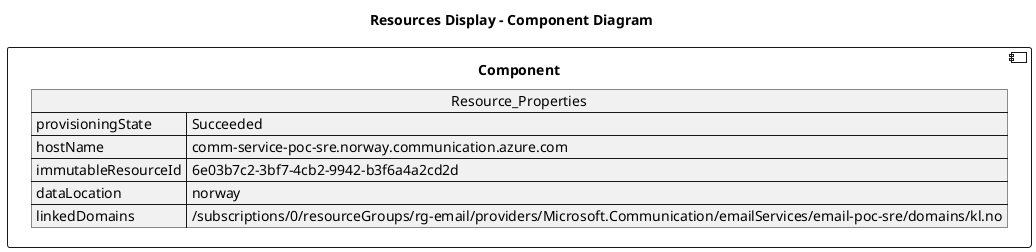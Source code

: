 @startuml

title Resources Display - Component Diagram

component Component {

json  Resource_Properties {
  "provisioningState": "Succeeded",
  "hostName": "comm-service-poc-sre.norway.communication.azure.com",
  "immutableResourceId": "6e03b7c2-3bf7-4cb2-9942-b3f6a4a2cd2d",
  "dataLocation": "norway",
  "linkedDomains": [
    "/subscriptions/0/resourceGroups/rg-email/providers/Microsoft.Communication/emailServices/email-poc-sre/domains/kl.no"
  ]
}
}
@enduml
